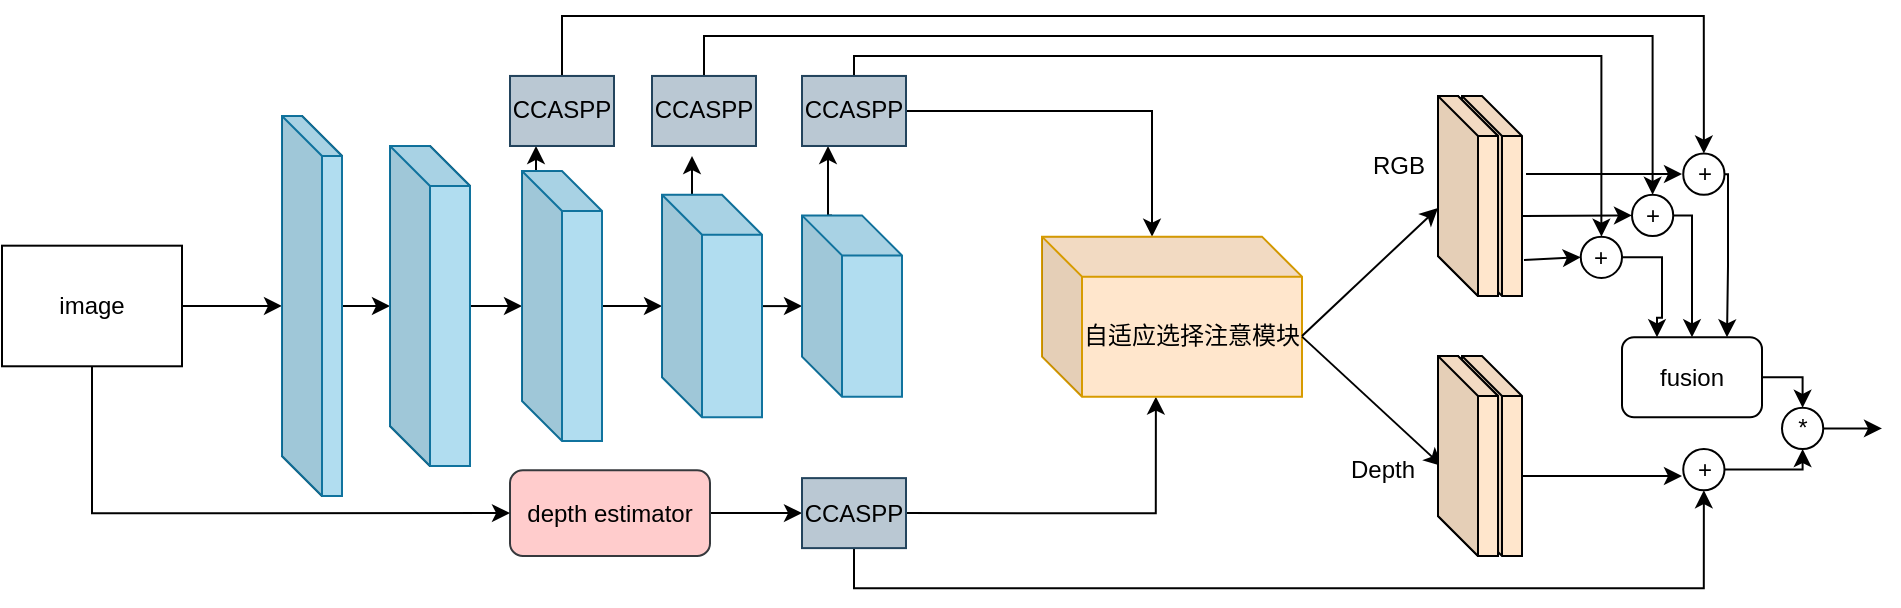 <mxfile version="14.9.5" type="github">
  <diagram id="25QVtnCMKmwzaPlWQuQu" name="Page-1">
    <mxGraphModel dx="1978" dy="600" grid="1" gridSize="10" guides="1" tooltips="1" connect="1" arrows="1" fold="1" page="1" pageScale="1" pageWidth="827" pageHeight="1169" math="0" shadow="0">
      <root>
        <mxCell id="0" />
        <mxCell id="1" parent="0" />
        <mxCell id="KkYkvKr56rB3np9htNHk-1" value="" style="edgeStyle=orthogonalEdgeStyle;rounded=0;orthogonalLoop=1;jettySize=auto;html=1;" edge="1" parent="1" source="KkYkvKr56rB3np9htNHk-2" target="KkYkvKr56rB3np9htNHk-4">
          <mxGeometry relative="1" as="geometry" />
        </mxCell>
        <mxCell id="KkYkvKr56rB3np9htNHk-2" value="" style="shape=cube;whiteSpace=wrap;html=1;boundedLbl=1;backgroundOutline=1;darkOpacity=0.05;darkOpacity2=0.1;direction=east;" vertex="1" parent="1">
          <mxGeometry x="90" y="350" width="30" height="190" as="geometry" />
        </mxCell>
        <mxCell id="KkYkvKr56rB3np9htNHk-3" value="" style="edgeStyle=orthogonalEdgeStyle;rounded=0;orthogonalLoop=1;jettySize=auto;html=1;" edge="1" parent="1" source="KkYkvKr56rB3np9htNHk-4" target="KkYkvKr56rB3np9htNHk-7">
          <mxGeometry relative="1" as="geometry" />
        </mxCell>
        <mxCell id="KkYkvKr56rB3np9htNHk-4" value="" style="shape=cube;whiteSpace=wrap;html=1;boundedLbl=1;backgroundOutline=1;darkOpacity=0.05;darkOpacity2=0.1;direction=east;" vertex="1" parent="1">
          <mxGeometry x="144" y="364.99" width="40" height="160" as="geometry" />
        </mxCell>
        <mxCell id="KkYkvKr56rB3np9htNHk-5" value="" style="edgeStyle=orthogonalEdgeStyle;rounded=0;orthogonalLoop=1;jettySize=auto;html=1;" edge="1" parent="1" source="KkYkvKr56rB3np9htNHk-7" target="KkYkvKr56rB3np9htNHk-10">
          <mxGeometry relative="1" as="geometry" />
        </mxCell>
        <mxCell id="KkYkvKr56rB3np9htNHk-6" style="edgeStyle=orthogonalEdgeStyle;rounded=0;orthogonalLoop=1;jettySize=auto;html=1;exitX=0;exitY=0;exitDx=10;exitDy=0;exitPerimeter=0;entryX=0.25;entryY=1;entryDx=0;entryDy=0;" edge="1" parent="1" source="KkYkvKr56rB3np9htNHk-7" target="KkYkvKr56rB3np9htNHk-34">
          <mxGeometry relative="1" as="geometry" />
        </mxCell>
        <mxCell id="KkYkvKr56rB3np9htNHk-7" value="" style="shape=cube;whiteSpace=wrap;html=1;boundedLbl=1;backgroundOutline=1;darkOpacity=0.05;darkOpacity2=0.1;direction=east;fillColor=#b1ddf0;strokeColor=#10739e;" vertex="1" parent="1">
          <mxGeometry x="210" y="377.5" width="40" height="135" as="geometry" />
        </mxCell>
        <mxCell id="KkYkvKr56rB3np9htNHk-8" value="" style="edgeStyle=orthogonalEdgeStyle;rounded=0;orthogonalLoop=1;jettySize=auto;html=1;" edge="1" parent="1" source="KkYkvKr56rB3np9htNHk-10" target="KkYkvKr56rB3np9htNHk-12">
          <mxGeometry relative="1" as="geometry" />
        </mxCell>
        <mxCell id="KkYkvKr56rB3np9htNHk-9" style="edgeStyle=orthogonalEdgeStyle;rounded=0;orthogonalLoop=1;jettySize=auto;html=1;exitX=0;exitY=0;exitDx=15;exitDy=0;exitPerimeter=0;" edge="1" parent="1" source="KkYkvKr56rB3np9htNHk-10">
          <mxGeometry relative="1" as="geometry">
            <mxPoint x="295" y="370" as="targetPoint" />
          </mxGeometry>
        </mxCell>
        <mxCell id="KkYkvKr56rB3np9htNHk-10" value="" style="shape=cube;whiteSpace=wrap;html=1;boundedLbl=1;backgroundOutline=1;darkOpacity=0.05;darkOpacity2=0.1;direction=east;fillColor=#b1ddf0;strokeColor=#10739e;" vertex="1" parent="1">
          <mxGeometry x="280" y="389.38" width="50" height="111.25" as="geometry" />
        </mxCell>
        <mxCell id="KkYkvKr56rB3np9htNHk-11" style="edgeStyle=orthogonalEdgeStyle;rounded=0;orthogonalLoop=1;jettySize=auto;html=1;exitX=0;exitY=0;exitDx=15;exitDy=0;exitPerimeter=0;entryX=0.25;entryY=1;entryDx=0;entryDy=0;" edge="1" parent="1" source="KkYkvKr56rB3np9htNHk-12" target="KkYkvKr56rB3np9htNHk-15">
          <mxGeometry relative="1" as="geometry" />
        </mxCell>
        <mxCell id="KkYkvKr56rB3np9htNHk-12" value="" style="shape=cube;whiteSpace=wrap;html=1;boundedLbl=1;backgroundOutline=1;darkOpacity=0.05;darkOpacity2=0.1;direction=east;fillColor=#b1ddf0;strokeColor=#10739e;" vertex="1" parent="1">
          <mxGeometry x="350" y="399.7" width="50" height="90.62" as="geometry" />
        </mxCell>
        <mxCell id="KkYkvKr56rB3np9htNHk-13" style="edgeStyle=orthogonalEdgeStyle;rounded=0;orthogonalLoop=1;jettySize=auto;html=1;exitX=1;exitY=0.5;exitDx=0;exitDy=0;entryX=0;entryY=0;entryDx=55;entryDy=0;entryPerimeter=0;" edge="1" parent="1" source="KkYkvKr56rB3np9htNHk-15" target="KkYkvKr56rB3np9htNHk-17">
          <mxGeometry relative="1" as="geometry" />
        </mxCell>
        <mxCell id="KkYkvKr56rB3np9htNHk-14" style="edgeStyle=orthogonalEdgeStyle;rounded=0;orthogonalLoop=1;jettySize=auto;html=1;exitX=0.5;exitY=0;exitDx=0;exitDy=0;entryX=0.5;entryY=0;entryDx=0;entryDy=0;" edge="1" parent="1" source="KkYkvKr56rB3np9htNHk-15" target="KkYkvKr56rB3np9htNHk-28">
          <mxGeometry relative="1" as="geometry">
            <Array as="points">
              <mxPoint x="376" y="320" />
              <mxPoint x="750" y="320" />
            </Array>
          </mxGeometry>
        </mxCell>
        <mxCell id="KkYkvKr56rB3np9htNHk-15" value="CCASPP" style="rounded=0;whiteSpace=wrap;html=1;" vertex="1" parent="1">
          <mxGeometry x="350" y="329.99" width="52" height="35" as="geometry" />
        </mxCell>
        <mxCell id="KkYkvKr56rB3np9htNHk-16" style="edgeStyle=orthogonalEdgeStyle;rounded=0;orthogonalLoop=1;jettySize=auto;html=1;exitX=1;exitY=0.5;exitDx=0;exitDy=0;entryX=0.438;entryY=1;entryDx=0;entryDy=0;entryPerimeter=0;" edge="1" parent="1" source="KkYkvKr56rB3np9htNHk-38" target="KkYkvKr56rB3np9htNHk-17">
          <mxGeometry relative="1" as="geometry" />
        </mxCell>
        <mxCell id="KkYkvKr56rB3np9htNHk-17" value="自适应选择注意模块" style="shape=cube;whiteSpace=wrap;html=1;boundedLbl=1;backgroundOutline=1;darkOpacity=0.05;darkOpacity2=0.1;fillColor=#ffe6cc;strokeColor=#d79b00;" vertex="1" parent="1">
          <mxGeometry x="470" y="410.32" width="130" height="80" as="geometry" />
        </mxCell>
        <mxCell id="KkYkvKr56rB3np9htNHk-18" style="edgeStyle=orthogonalEdgeStyle;rounded=0;orthogonalLoop=1;jettySize=auto;html=1;exitX=0;exitY=0;exitDx=30;exitDy=60;exitPerimeter=0;" edge="1" parent="1" source="KkYkvKr56rB3np9htNHk-19">
          <mxGeometry relative="1" as="geometry">
            <mxPoint x="790" y="530" as="targetPoint" />
          </mxGeometry>
        </mxCell>
        <mxCell id="KkYkvKr56rB3np9htNHk-19" value="" style="shape=cube;whiteSpace=wrap;html=1;boundedLbl=1;backgroundOutline=1;darkOpacity=0.05;darkOpacity2=0.1;direction=east;fillColor=#FFE6CC;" vertex="1" parent="1">
          <mxGeometry x="680" y="470" width="30" height="100" as="geometry" />
        </mxCell>
        <mxCell id="KkYkvKr56rB3np9htNHk-20" value="" style="shape=cube;whiteSpace=wrap;html=1;boundedLbl=1;backgroundOutline=1;darkOpacity=0.05;darkOpacity2=0.1;direction=east;" vertex="1" parent="1">
          <mxGeometry x="668" y="470" width="30" height="100" as="geometry" />
        </mxCell>
        <mxCell id="KkYkvKr56rB3np9htNHk-21" value="" style="shape=cube;whiteSpace=wrap;html=1;boundedLbl=1;backgroundOutline=1;darkOpacity=0.05;darkOpacity2=0.1;direction=east;fillColor=#FFE6CC;" vertex="1" parent="1">
          <mxGeometry x="680" y="340" width="30" height="100" as="geometry" />
        </mxCell>
        <mxCell id="KkYkvKr56rB3np9htNHk-22" value="" style="shape=cube;whiteSpace=wrap;html=1;boundedLbl=1;backgroundOutline=1;darkOpacity=0.05;darkOpacity2=0.1;direction=east;" vertex="1" parent="1">
          <mxGeometry x="668" y="340" width="30" height="100" as="geometry" />
        </mxCell>
        <mxCell id="KkYkvKr56rB3np9htNHk-23" value="" style="endArrow=classic;html=1;entryX=0;entryY=0.56;entryDx=0;entryDy=0;entryPerimeter=0;" edge="1" parent="1" target="KkYkvKr56rB3np9htNHk-22">
          <mxGeometry width="50" height="50" relative="1" as="geometry">
            <mxPoint x="600" y="460" as="sourcePoint" />
            <mxPoint x="651.5" y="399.7" as="targetPoint" />
          </mxGeometry>
        </mxCell>
        <mxCell id="KkYkvKr56rB3np9htNHk-24" value="" style="endArrow=classic;html=1;exitX=0;exitY=0;exitDx=130;exitDy=50;exitPerimeter=0;entryX=0.067;entryY=0.55;entryDx=0;entryDy=0;entryPerimeter=0;" edge="1" parent="1" source="KkYkvKr56rB3np9htNHk-17" target="KkYkvKr56rB3np9htNHk-20">
          <mxGeometry width="50" height="50" relative="1" as="geometry">
            <mxPoint x="490" y="470" as="sourcePoint" />
            <mxPoint x="540" y="420" as="targetPoint" />
          </mxGeometry>
        </mxCell>
        <mxCell id="KkYkvKr56rB3np9htNHk-25" style="edgeStyle=orthogonalEdgeStyle;rounded=0;orthogonalLoop=1;jettySize=auto;html=1;exitX=1;exitY=0.5;exitDx=0;exitDy=0;entryX=0.5;entryY=0;entryDx=0;entryDy=0;" edge="1" parent="1" source="KkYkvKr56rB3np9htNHk-26" target="KkYkvKr56rB3np9htNHk-45">
          <mxGeometry relative="1" as="geometry">
            <Array as="points">
              <mxPoint x="795" y="400" />
            </Array>
          </mxGeometry>
        </mxCell>
        <mxCell id="KkYkvKr56rB3np9htNHk-26" value="+" style="ellipse;whiteSpace=wrap;html=1;aspect=fixed;" vertex="1" parent="1">
          <mxGeometry x="765" y="389.38" width="20.62" height="20.62" as="geometry" />
        </mxCell>
        <mxCell id="KkYkvKr56rB3np9htNHk-27" style="edgeStyle=orthogonalEdgeStyle;rounded=0;orthogonalLoop=1;jettySize=auto;html=1;exitX=1;exitY=0.5;exitDx=0;exitDy=0;entryX=0.25;entryY=0;entryDx=0;entryDy=0;" edge="1" parent="1" source="KkYkvKr56rB3np9htNHk-28" target="KkYkvKr56rB3np9htNHk-45">
          <mxGeometry relative="1" as="geometry" />
        </mxCell>
        <mxCell id="KkYkvKr56rB3np9htNHk-28" value="+" style="ellipse;whiteSpace=wrap;html=1;aspect=fixed;" vertex="1" parent="1">
          <mxGeometry x="739.38" y="410.32" width="20.62" height="20.62" as="geometry" />
        </mxCell>
        <mxCell id="KkYkvKr56rB3np9htNHk-29" style="edgeStyle=orthogonalEdgeStyle;rounded=0;orthogonalLoop=1;jettySize=auto;html=1;exitX=1;exitY=0.5;exitDx=0;exitDy=0;entryX=0.5;entryY=1;entryDx=0;entryDy=0;" edge="1" parent="1" source="KkYkvKr56rB3np9htNHk-30" target="KkYkvKr56rB3np9htNHk-47">
          <mxGeometry relative="1" as="geometry">
            <Array as="points">
              <mxPoint x="850" y="527" />
            </Array>
          </mxGeometry>
        </mxCell>
        <mxCell id="KkYkvKr56rB3np9htNHk-30" value="+" style="ellipse;whiteSpace=wrap;html=1;aspect=fixed;" vertex="1" parent="1">
          <mxGeometry x="790.62" y="516.5" width="20.62" height="20.62" as="geometry" />
        </mxCell>
        <mxCell id="KkYkvKr56rB3np9htNHk-31" style="edgeStyle=orthogonalEdgeStyle;rounded=0;orthogonalLoop=1;jettySize=auto;html=1;exitX=0.5;exitY=0;exitDx=0;exitDy=0;entryX=0.5;entryY=0;entryDx=0;entryDy=0;" edge="1" parent="1" source="KkYkvKr56rB3np9htNHk-32" target="KkYkvKr56rB3np9htNHk-26">
          <mxGeometry relative="1" as="geometry">
            <Array as="points">
              <mxPoint x="301" y="310" />
              <mxPoint x="775" y="310" />
            </Array>
          </mxGeometry>
        </mxCell>
        <mxCell id="KkYkvKr56rB3np9htNHk-32" value="CCASPP" style="rounded=0;whiteSpace=wrap;html=1;" vertex="1" parent="1">
          <mxGeometry x="275" y="329.99" width="52" height="35" as="geometry" />
        </mxCell>
        <mxCell id="KkYkvKr56rB3np9htNHk-33" style="edgeStyle=orthogonalEdgeStyle;rounded=0;orthogonalLoop=1;jettySize=auto;html=1;exitX=0.5;exitY=0;exitDx=0;exitDy=0;entryX=0.5;entryY=0;entryDx=0;entryDy=0;" edge="1" parent="1" source="KkYkvKr56rB3np9htNHk-34" target="KkYkvKr56rB3np9htNHk-40">
          <mxGeometry relative="1" as="geometry">
            <Array as="points">
              <mxPoint x="230" y="300" />
              <mxPoint x="801" y="300" />
            </Array>
          </mxGeometry>
        </mxCell>
        <mxCell id="KkYkvKr56rB3np9htNHk-34" value="CCASPP" style="rounded=0;whiteSpace=wrap;html=1;" vertex="1" parent="1">
          <mxGeometry x="204" y="329.99" width="52" height="35" as="geometry" />
        </mxCell>
        <mxCell id="KkYkvKr56rB3np9htNHk-35" style="edgeStyle=orthogonalEdgeStyle;rounded=0;orthogonalLoop=1;jettySize=auto;html=1;exitX=1;exitY=0.5;exitDx=0;exitDy=0;entryX=0;entryY=0.5;entryDx=0;entryDy=0;" edge="1" parent="1" source="KkYkvKr56rB3np9htNHk-36" target="KkYkvKr56rB3np9htNHk-38">
          <mxGeometry relative="1" as="geometry" />
        </mxCell>
        <mxCell id="KkYkvKr56rB3np9htNHk-36" value="depth estimator" style="rounded=1;whiteSpace=wrap;html=1;fillColor=#ffcccc;strokeColor=#36393d;" vertex="1" parent="1">
          <mxGeometry x="204" y="527.12" width="100" height="42.88" as="geometry" />
        </mxCell>
        <mxCell id="KkYkvKr56rB3np9htNHk-37" style="edgeStyle=orthogonalEdgeStyle;rounded=0;orthogonalLoop=1;jettySize=auto;html=1;exitX=0.5;exitY=1;exitDx=0;exitDy=0;entryX=0.5;entryY=1;entryDx=0;entryDy=0;" edge="1" parent="1" source="KkYkvKr56rB3np9htNHk-38" target="KkYkvKr56rB3np9htNHk-30">
          <mxGeometry relative="1" as="geometry" />
        </mxCell>
        <mxCell id="KkYkvKr56rB3np9htNHk-38" value="CCASPP" style="rounded=0;whiteSpace=wrap;html=1;fillColor=#bac8d3;strokeColor=#23445d;" vertex="1" parent="1">
          <mxGeometry x="350" y="531.06" width="52" height="35" as="geometry" />
        </mxCell>
        <mxCell id="KkYkvKr56rB3np9htNHk-39" style="edgeStyle=orthogonalEdgeStyle;rounded=0;orthogonalLoop=1;jettySize=auto;html=1;exitX=1;exitY=0.5;exitDx=0;exitDy=0;entryX=0.75;entryY=0;entryDx=0;entryDy=0;" edge="1" parent="1" source="KkYkvKr56rB3np9htNHk-40" target="KkYkvKr56rB3np9htNHk-45">
          <mxGeometry relative="1" as="geometry">
            <Array as="points">
              <mxPoint x="813" y="379" />
              <mxPoint x="813" y="425" />
            </Array>
          </mxGeometry>
        </mxCell>
        <mxCell id="KkYkvKr56rB3np9htNHk-40" value="+" style="ellipse;whiteSpace=wrap;html=1;aspect=fixed;" vertex="1" parent="1">
          <mxGeometry x="790.62" y="368.76" width="20.62" height="20.62" as="geometry" />
        </mxCell>
        <mxCell id="KkYkvKr56rB3np9htNHk-41" value="" style="endArrow=classic;html=1;exitX=1.033;exitY=0.82;exitDx=0;exitDy=0;exitPerimeter=0;entryX=0;entryY=0.5;entryDx=0;entryDy=0;" edge="1" parent="1" source="KkYkvKr56rB3np9htNHk-21" target="KkYkvKr56rB3np9htNHk-28">
          <mxGeometry width="50" height="50" relative="1" as="geometry">
            <mxPoint x="800" y="420" as="sourcePoint" />
            <mxPoint x="740" y="420" as="targetPoint" />
          </mxGeometry>
        </mxCell>
        <mxCell id="KkYkvKr56rB3np9htNHk-42" value="" style="endArrow=classic;html=1;exitX=0;exitY=0;exitDx=30;exitDy=60;exitPerimeter=0;entryX=0;entryY=0.5;entryDx=0;entryDy=0;" edge="1" parent="1" source="KkYkvKr56rB3np9htNHk-21" target="KkYkvKr56rB3np9htNHk-26">
          <mxGeometry width="50" height="50" relative="1" as="geometry">
            <mxPoint x="780" y="470" as="sourcePoint" />
            <mxPoint x="830" y="420" as="targetPoint" />
          </mxGeometry>
        </mxCell>
        <mxCell id="KkYkvKr56rB3np9htNHk-43" value="" style="endArrow=classic;html=1;exitX=1.067;exitY=0.39;exitDx=0;exitDy=0;exitPerimeter=0;" edge="1" parent="1" source="KkYkvKr56rB3np9htNHk-21">
          <mxGeometry width="50" height="50" relative="1" as="geometry">
            <mxPoint x="780" y="470" as="sourcePoint" />
            <mxPoint x="790" y="379" as="targetPoint" />
          </mxGeometry>
        </mxCell>
        <mxCell id="KkYkvKr56rB3np9htNHk-44" style="edgeStyle=orthogonalEdgeStyle;rounded=0;orthogonalLoop=1;jettySize=auto;html=1;exitX=1;exitY=0.5;exitDx=0;exitDy=0;entryX=0.5;entryY=0;entryDx=0;entryDy=0;" edge="1" parent="1" source="KkYkvKr56rB3np9htNHk-45" target="KkYkvKr56rB3np9htNHk-47">
          <mxGeometry relative="1" as="geometry" />
        </mxCell>
        <mxCell id="KkYkvKr56rB3np9htNHk-45" value="fusion" style="rounded=1;whiteSpace=wrap;html=1;" vertex="1" parent="1">
          <mxGeometry x="760" y="460.63" width="70" height="40" as="geometry" />
        </mxCell>
        <mxCell id="KkYkvKr56rB3np9htNHk-46" style="edgeStyle=orthogonalEdgeStyle;rounded=0;orthogonalLoop=1;jettySize=auto;html=1;exitX=1;exitY=0.5;exitDx=0;exitDy=0;" edge="1" parent="1" source="KkYkvKr56rB3np9htNHk-47">
          <mxGeometry relative="1" as="geometry">
            <mxPoint x="890" y="506" as="targetPoint" />
          </mxGeometry>
        </mxCell>
        <mxCell id="KkYkvKr56rB3np9htNHk-47" value="*" style="ellipse;whiteSpace=wrap;html=1;aspect=fixed;" vertex="1" parent="1">
          <mxGeometry x="840" y="495.88" width="20.62" height="20.62" as="geometry" />
        </mxCell>
        <mxCell id="KkYkvKr56rB3np9htNHk-48" value="RGB" style="text;html=1;resizable=0;autosize=1;align=center;verticalAlign=middle;points=[];fillColor=none;strokeColor=none;rounded=0;" vertex="1" parent="1">
          <mxGeometry x="628" y="364.99" width="40" height="20" as="geometry" />
        </mxCell>
        <mxCell id="KkYkvKr56rB3np9htNHk-49" value="Depth" style="text;html=1;resizable=0;autosize=1;align=center;verticalAlign=middle;points=[];fillColor=none;strokeColor=none;rounded=0;" vertex="1" parent="1">
          <mxGeometry x="615" y="517.12" width="50" height="20" as="geometry" />
        </mxCell>
        <mxCell id="KkYkvKr56rB3np9htNHk-50" style="edgeStyle=orthogonalEdgeStyle;rounded=0;orthogonalLoop=1;jettySize=auto;html=1;exitX=0.5;exitY=1;exitDx=0;exitDy=0;entryX=0;entryY=0.5;entryDx=0;entryDy=0;" edge="1" parent="1" source="KkYkvKr56rB3np9htNHk-52" target="KkYkvKr56rB3np9htNHk-36">
          <mxGeometry relative="1" as="geometry" />
        </mxCell>
        <mxCell id="KkYkvKr56rB3np9htNHk-51" style="edgeStyle=orthogonalEdgeStyle;rounded=0;orthogonalLoop=1;jettySize=auto;html=1;exitX=1;exitY=0.5;exitDx=0;exitDy=0;" edge="1" parent="1" source="KkYkvKr56rB3np9htNHk-52" target="KkYkvKr56rB3np9htNHk-2">
          <mxGeometry relative="1" as="geometry" />
        </mxCell>
        <mxCell id="KkYkvKr56rB3np9htNHk-52" value="image" style="rounded=0;whiteSpace=wrap;html=1;" vertex="1" parent="1">
          <mxGeometry x="-50" y="414.84" width="90" height="60.3" as="geometry" />
        </mxCell>
        <mxCell id="KkYkvKr56rB3np9htNHk-53" value="" style="shape=cube;whiteSpace=wrap;html=1;boundedLbl=1;backgroundOutline=1;darkOpacity=0.05;darkOpacity2=0.1;direction=east;fillColor=#b1ddf0;strokeColor=#10739e;" vertex="1" parent="1">
          <mxGeometry x="90" y="350" width="30" height="190" as="geometry" />
        </mxCell>
        <mxCell id="KkYkvKr56rB3np9htNHk-54" value="" style="shape=cube;whiteSpace=wrap;html=1;boundedLbl=1;backgroundOutline=1;darkOpacity=0.05;darkOpacity2=0.1;direction=east;fillColor=#b1ddf0;strokeColor=#10739e;" vertex="1" parent="1">
          <mxGeometry x="144" y="364.99" width="40" height="160" as="geometry" />
        </mxCell>
        <mxCell id="KkYkvKr56rB3np9htNHk-55" value="CCASPP" style="rounded=0;whiteSpace=wrap;html=1;fillColor=#bac8d3;strokeColor=#23445d;" vertex="1" parent="1">
          <mxGeometry x="350" y="329.99" width="52" height="35" as="geometry" />
        </mxCell>
        <mxCell id="KkYkvKr56rB3np9htNHk-56" value="CCASPP" style="rounded=0;whiteSpace=wrap;html=1;fillColor=#bac8d3;strokeColor=#23445d;" vertex="1" parent="1">
          <mxGeometry x="275" y="329.99" width="52" height="35" as="geometry" />
        </mxCell>
        <mxCell id="KkYkvKr56rB3np9htNHk-57" value="CCASPP" style="rounded=0;whiteSpace=wrap;html=1;fillColor=#bac8d3;strokeColor=#23445d;" vertex="1" parent="1">
          <mxGeometry x="204" y="329.99" width="52" height="35" as="geometry" />
        </mxCell>
        <mxCell id="KkYkvKr56rB3np9htNHk-58" value="" style="shape=cube;whiteSpace=wrap;html=1;boundedLbl=1;backgroundOutline=1;darkOpacity=0.05;darkOpacity2=0.1;direction=east;fillColor=#FFE6CC;" vertex="1" parent="1">
          <mxGeometry x="668" y="470" width="30" height="100" as="geometry" />
        </mxCell>
        <mxCell id="KkYkvKr56rB3np9htNHk-60" value="" style="shape=cube;whiteSpace=wrap;html=1;boundedLbl=1;backgroundOutline=1;darkOpacity=0.05;darkOpacity2=0.1;direction=east;fillColor=#FFE6CC;" vertex="1" parent="1">
          <mxGeometry x="668" y="340" width="30" height="100" as="geometry" />
        </mxCell>
      </root>
    </mxGraphModel>
  </diagram>
</mxfile>
